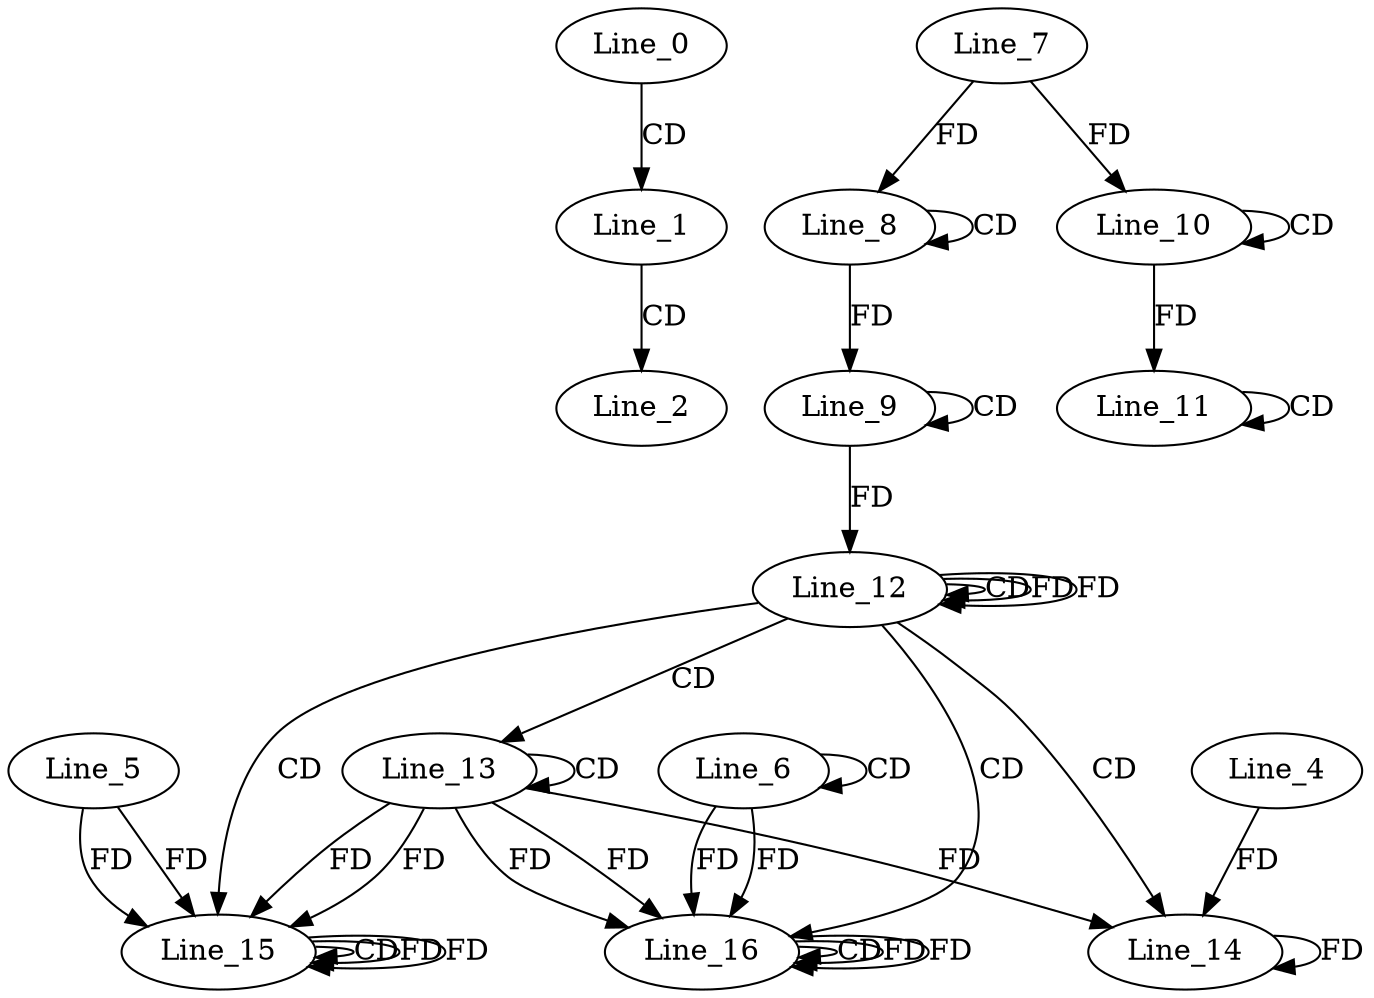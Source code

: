 digraph G {
  Line_0;
  Line_1;
  Line_2;
  Line_6;
  Line_6;
  Line_8;
  Line_8;
  Line_7;
  Line_9;
  Line_9;
  Line_10;
  Line_10;
  Line_11;
  Line_11;
  Line_12;
  Line_12;
  Line_12;
  Line_13;
  Line_13;
  Line_14;
  Line_4;
  Line_15;
  Line_5;
  Line_15;
  Line_16;
  Line_16;
  Line_0 -> Line_1 [ label="CD" ];
  Line_1 -> Line_2 [ label="CD" ];
  Line_6 -> Line_6 [ label="CD" ];
  Line_8 -> Line_8 [ label="CD" ];
  Line_7 -> Line_8 [ label="FD" ];
  Line_9 -> Line_9 [ label="CD" ];
  Line_8 -> Line_9 [ label="FD" ];
  Line_10 -> Line_10 [ label="CD" ];
  Line_7 -> Line_10 [ label="FD" ];
  Line_11 -> Line_11 [ label="CD" ];
  Line_10 -> Line_11 [ label="FD" ];
  Line_9 -> Line_12 [ label="FD" ];
  Line_12 -> Line_12 [ label="CD" ];
  Line_12 -> Line_12 [ label="FD" ];
  Line_12 -> Line_13 [ label="CD" ];
  Line_13 -> Line_13 [ label="CD" ];
  Line_12 -> Line_14 [ label="CD" ];
  Line_14 -> Line_14 [ label="FD" ];
  Line_4 -> Line_14 [ label="FD" ];
  Line_13 -> Line_14 [ label="FD" ];
  Line_12 -> Line_15 [ label="CD" ];
  Line_13 -> Line_15 [ label="FD" ];
  Line_5 -> Line_15 [ label="FD" ];
  Line_15 -> Line_15 [ label="CD" ];
  Line_15 -> Line_15 [ label="FD" ];
  Line_5 -> Line_15 [ label="FD" ];
  Line_13 -> Line_15 [ label="FD" ];
  Line_12 -> Line_16 [ label="CD" ];
  Line_13 -> Line_16 [ label="FD" ];
  Line_6 -> Line_16 [ label="FD" ];
  Line_16 -> Line_16 [ label="CD" ];
  Line_16 -> Line_16 [ label="FD" ];
  Line_6 -> Line_16 [ label="FD" ];
  Line_13 -> Line_16 [ label="FD" ];
  Line_12 -> Line_12 [ label="FD" ];
  Line_15 -> Line_15 [ label="FD" ];
  Line_16 -> Line_16 [ label="FD" ];
}
